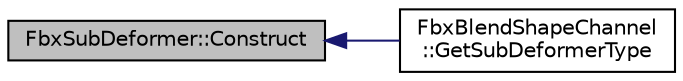 digraph "FbxSubDeformer::Construct"
{
  edge [fontname="Helvetica",fontsize="10",labelfontname="Helvetica",labelfontsize="10"];
  node [fontname="Helvetica",fontsize="10",shape=record];
  rankdir="LR";
  Node1 [label="FbxSubDeformer::Construct",height=0.2,width=0.4,color="black", fillcolor="grey75", style="filled", fontcolor="black"];
  Node1 -> Node2 [dir="back",color="midnightblue",fontsize="10",style="solid"];
  Node2 [label="FbxBlendShapeChannel\l::GetSubDeformerType",height=0.2,width=0.4,color="black", fillcolor="white", style="filled",URL="$class_fbx_blend_shape_channel.html#a1dba13e481ea7ba1874587ad92ee0347"];
}
